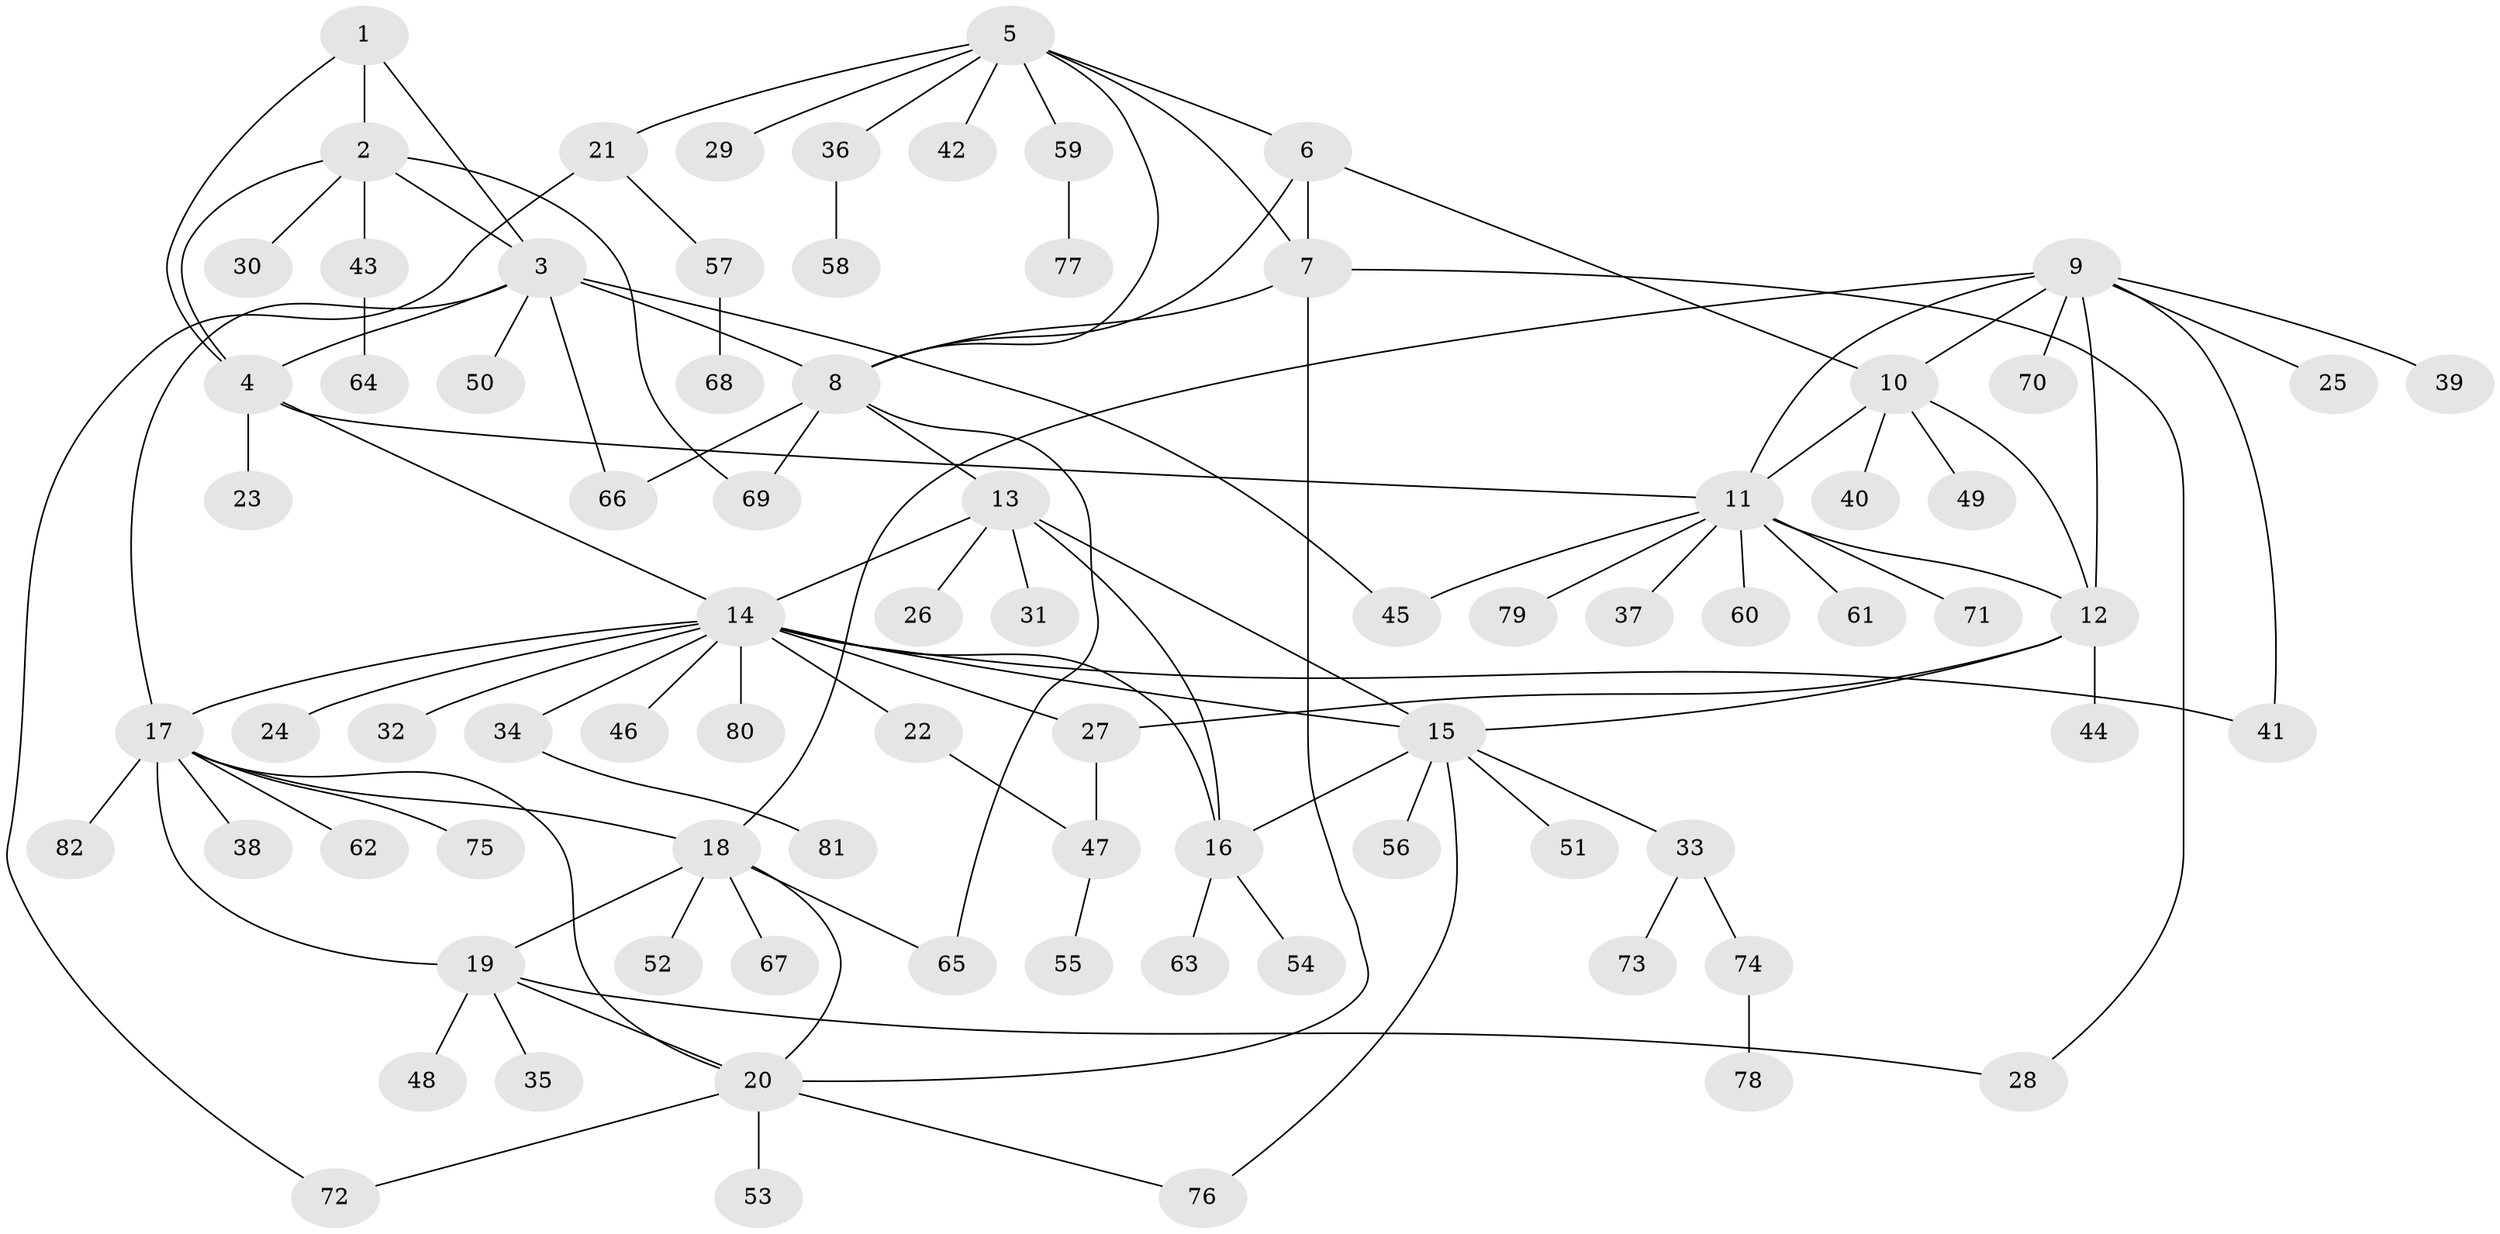 // coarse degree distribution, {4: 0.03508771929824561, 7: 0.03508771929824561, 14: 0.017543859649122806, 6: 0.017543859649122806, 8: 0.017543859649122806, 1: 0.7192982456140351, 2: 0.08771929824561403, 12: 0.017543859649122806, 3: 0.017543859649122806, 10: 0.03508771929824561}
// Generated by graph-tools (version 1.1) at 2025/58/03/04/25 21:58:05]
// undirected, 82 vertices, 112 edges
graph export_dot {
graph [start="1"]
  node [color=gray90,style=filled];
  1;
  2;
  3;
  4;
  5;
  6;
  7;
  8;
  9;
  10;
  11;
  12;
  13;
  14;
  15;
  16;
  17;
  18;
  19;
  20;
  21;
  22;
  23;
  24;
  25;
  26;
  27;
  28;
  29;
  30;
  31;
  32;
  33;
  34;
  35;
  36;
  37;
  38;
  39;
  40;
  41;
  42;
  43;
  44;
  45;
  46;
  47;
  48;
  49;
  50;
  51;
  52;
  53;
  54;
  55;
  56;
  57;
  58;
  59;
  60;
  61;
  62;
  63;
  64;
  65;
  66;
  67;
  68;
  69;
  70;
  71;
  72;
  73;
  74;
  75;
  76;
  77;
  78;
  79;
  80;
  81;
  82;
  1 -- 2;
  1 -- 3;
  1 -- 4;
  2 -- 3;
  2 -- 4;
  2 -- 30;
  2 -- 43;
  2 -- 69;
  3 -- 4;
  3 -- 8;
  3 -- 17;
  3 -- 45;
  3 -- 50;
  3 -- 66;
  4 -- 11;
  4 -- 14;
  4 -- 23;
  5 -- 6;
  5 -- 7;
  5 -- 8;
  5 -- 21;
  5 -- 29;
  5 -- 36;
  5 -- 42;
  5 -- 59;
  6 -- 7;
  6 -- 8;
  6 -- 10;
  7 -- 8;
  7 -- 20;
  7 -- 28;
  8 -- 13;
  8 -- 65;
  8 -- 66;
  8 -- 69;
  9 -- 10;
  9 -- 11;
  9 -- 12;
  9 -- 18;
  9 -- 25;
  9 -- 39;
  9 -- 41;
  9 -- 70;
  10 -- 11;
  10 -- 12;
  10 -- 40;
  10 -- 49;
  11 -- 12;
  11 -- 37;
  11 -- 45;
  11 -- 60;
  11 -- 61;
  11 -- 71;
  11 -- 79;
  12 -- 15;
  12 -- 27;
  12 -- 44;
  13 -- 14;
  13 -- 15;
  13 -- 16;
  13 -- 26;
  13 -- 31;
  14 -- 15;
  14 -- 16;
  14 -- 17;
  14 -- 22;
  14 -- 24;
  14 -- 27;
  14 -- 32;
  14 -- 34;
  14 -- 41;
  14 -- 46;
  14 -- 80;
  15 -- 16;
  15 -- 33;
  15 -- 51;
  15 -- 56;
  15 -- 76;
  16 -- 54;
  16 -- 63;
  17 -- 18;
  17 -- 19;
  17 -- 20;
  17 -- 38;
  17 -- 62;
  17 -- 75;
  17 -- 82;
  18 -- 19;
  18 -- 20;
  18 -- 52;
  18 -- 65;
  18 -- 67;
  19 -- 20;
  19 -- 28;
  19 -- 35;
  19 -- 48;
  20 -- 53;
  20 -- 72;
  20 -- 76;
  21 -- 57;
  21 -- 72;
  22 -- 47;
  27 -- 47;
  33 -- 73;
  33 -- 74;
  34 -- 81;
  36 -- 58;
  43 -- 64;
  47 -- 55;
  57 -- 68;
  59 -- 77;
  74 -- 78;
}
